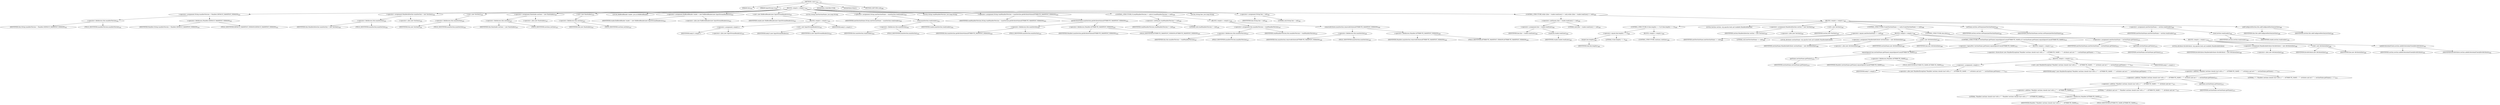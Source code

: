 digraph "&lt;init&gt;" {  
"1030" [label = <(METHOD,&lt;init&gt;)<SUB>451</SUB>> ]
"73" [label = <(PARAM,this)<SUB>451</SUB>> ]
"1031" [label = <(PARAM,InputStream is)<SUB>451</SUB>> ]
"1032" [label = <(BLOCK,&lt;empty&gt;,&lt;empty&gt;)<SUB>451</SUB>> ]
"1033" [label = <(&lt;operator&gt;.assignment,String manifestVersion = Manifest.DEFAULT_MANIFEST_VERSION)<SUB>431</SUB>> ]
"1034" [label = <(&lt;operator&gt;.fieldAccess,this.manifestVersion)<SUB>431</SUB>> ]
"1035" [label = <(IDENTIFIER,this,String manifestVersion = Manifest.DEFAULT_MANIFEST_VERSION)<SUB>431</SUB>> ]
"1036" [label = <(FIELD_IDENTIFIER,manifestVersion,manifestVersion)<SUB>431</SUB>> ]
"1037" [label = <(&lt;operator&gt;.fieldAccess,Manifest.DEFAULT_MANIFEST_VERSION)<SUB>431</SUB>> ]
"1038" [label = <(IDENTIFIER,Manifest,String manifestVersion = Manifest.DEFAULT_MANIFEST_VERSION)<SUB>431</SUB>> ]
"1039" [label = <(FIELD_IDENTIFIER,DEFAULT_MANIFEST_VERSION,DEFAULT_MANIFEST_VERSION)<SUB>431</SUB>> ]
"1040" [label = <(&lt;operator&gt;.assignment,Manifest$Section mainSection = new Section())<SUB>434</SUB>> ]
"1041" [label = <(&lt;operator&gt;.fieldAccess,this.mainSection)<SUB>434</SUB>> ]
"1042" [label = <(IDENTIFIER,this,Manifest$Section mainSection = new Section())<SUB>434</SUB>> ]
"1043" [label = <(FIELD_IDENTIFIER,mainSection,mainSection)<SUB>434</SUB>> ]
"1044" [label = <(&lt;operator&gt;.alloc,new Section())<SUB>434</SUB>> ]
"1045" [label = <(&lt;init&gt;,new Section())<SUB>434</SUB>> ]
"1046" [label = <(&lt;operator&gt;.fieldAccess,this.mainSection)<SUB>434</SUB>> ]
"1047" [label = <(IDENTIFIER,this,new Section())<SUB>434</SUB>> ]
"1048" [label = <(FIELD_IDENTIFIER,mainSection,mainSection)<SUB>434</SUB>> ]
"1049" [label = <(&lt;operator&gt;.assignment,Hashtable sections = new Hashtable())<SUB>437</SUB>> ]
"1050" [label = <(&lt;operator&gt;.fieldAccess,this.sections)<SUB>437</SUB>> ]
"1051" [label = <(IDENTIFIER,this,Hashtable sections = new Hashtable())<SUB>437</SUB>> ]
"1052" [label = <(FIELD_IDENTIFIER,sections,sections)<SUB>437</SUB>> ]
"1053" [label = <(&lt;operator&gt;.alloc,new Hashtable())<SUB>437</SUB>> ]
"1054" [label = <(&lt;init&gt;,new Hashtable())<SUB>437</SUB>> ]
"1055" [label = <(&lt;operator&gt;.fieldAccess,this.sections)<SUB>437</SUB>> ]
"1056" [label = <(IDENTIFIER,this,new Hashtable())<SUB>437</SUB>> ]
"1057" [label = <(FIELD_IDENTIFIER,sections,sections)<SUB>437</SUB>> ]
"65" [label = <(LOCAL,BufferedReader reader: java.io.BufferedReader)> ]
"1058" [label = <(&lt;operator&gt;.assignment,BufferedReader reader = new BufferedReader(new InputStreamReader(is)))<SUB>452</SUB>> ]
"1059" [label = <(IDENTIFIER,reader,BufferedReader reader = new BufferedReader(new InputStreamReader(is)))<SUB>452</SUB>> ]
"1060" [label = <(&lt;operator&gt;.alloc,new BufferedReader(new InputStreamReader(is)))<SUB>452</SUB>> ]
"1061" [label = <(&lt;init&gt;,new BufferedReader(new InputStreamReader(is)))<SUB>452</SUB>> ]
"64" [label = <(IDENTIFIER,reader,new BufferedReader(new InputStreamReader(is)))<SUB>452</SUB>> ]
"1062" [label = <(BLOCK,&lt;empty&gt;,&lt;empty&gt;)<SUB>452</SUB>> ]
"1063" [label = <(&lt;operator&gt;.assignment,&lt;empty&gt;)> ]
"1064" [label = <(IDENTIFIER,$obj13,&lt;empty&gt;)> ]
"1065" [label = <(&lt;operator&gt;.alloc,new InputStreamReader(is))<SUB>452</SUB>> ]
"1066" [label = <(&lt;init&gt;,new InputStreamReader(is))<SUB>452</SUB>> ]
"1067" [label = <(IDENTIFIER,$obj13,new InputStreamReader(is))> ]
"1068" [label = <(IDENTIFIER,is,new InputStreamReader(is))<SUB>452</SUB>> ]
"1069" [label = <(IDENTIFIER,$obj13,&lt;empty&gt;)> ]
"1070" [label = <(LOCAL,String nextSectionName: java.lang.String)> ]
"1071" [label = <(&lt;operator&gt;.assignment,String nextSectionName = mainSection.read(reader))<SUB>454</SUB>> ]
"1072" [label = <(IDENTIFIER,nextSectionName,String nextSectionName = mainSection.read(reader))<SUB>454</SUB>> ]
"1073" [label = <(read,mainSection.read(reader))<SUB>454</SUB>> ]
"1074" [label = <(&lt;operator&gt;.fieldAccess,this.mainSection)<SUB>454</SUB>> ]
"1075" [label = <(IDENTIFIER,this,mainSection.read(reader))<SUB>454</SUB>> ]
"1076" [label = <(FIELD_IDENTIFIER,mainSection,mainSection)<SUB>454</SUB>> ]
"1077" [label = <(IDENTIFIER,reader,mainSection.read(reader))<SUB>454</SUB>> ]
"1078" [label = <(LOCAL,String readManifestVersion: java.lang.String)> ]
"1079" [label = <(&lt;operator&gt;.assignment,String readManifestVersion = mainSection.getAttributeValue(ATTRIBUTE_MANIFEST_VERSION))<SUB>455</SUB>> ]
"1080" [label = <(IDENTIFIER,readManifestVersion,String readManifestVersion = mainSection.getAttributeValue(ATTRIBUTE_MANIFEST_VERSION))<SUB>455</SUB>> ]
"1081" [label = <(getAttributeValue,mainSection.getAttributeValue(ATTRIBUTE_MANIFEST_VERSION))<SUB>455</SUB>> ]
"1082" [label = <(&lt;operator&gt;.fieldAccess,this.mainSection)<SUB>455</SUB>> ]
"1083" [label = <(IDENTIFIER,this,mainSection.getAttributeValue(ATTRIBUTE_MANIFEST_VERSION))<SUB>455</SUB>> ]
"1084" [label = <(FIELD_IDENTIFIER,mainSection,mainSection)<SUB>455</SUB>> ]
"1085" [label = <(&lt;operator&gt;.fieldAccess,Manifest.ATTRIBUTE_MANIFEST_VERSION)<SUB>455</SUB>> ]
"1086" [label = <(IDENTIFIER,Manifest,mainSection.getAttributeValue(ATTRIBUTE_MANIFEST_VERSION))<SUB>455</SUB>> ]
"1087" [label = <(FIELD_IDENTIFIER,ATTRIBUTE_MANIFEST_VERSION,ATTRIBUTE_MANIFEST_VERSION)<SUB>455</SUB>> ]
"1088" [label = <(CONTROL_STRUCTURE,if (readManifestVersion != null),if (readManifestVersion != null))<SUB>456</SUB>> ]
"1089" [label = <(&lt;operator&gt;.notEquals,readManifestVersion != null)<SUB>456</SUB>> ]
"1090" [label = <(IDENTIFIER,readManifestVersion,readManifestVersion != null)<SUB>456</SUB>> ]
"1091" [label = <(LITERAL,null,readManifestVersion != null)<SUB>456</SUB>> ]
"1092" [label = <(BLOCK,&lt;empty&gt;,&lt;empty&gt;)<SUB>456</SUB>> ]
"1093" [label = <(&lt;operator&gt;.assignment,this.manifestVersion = readManifestVersion)<SUB>457</SUB>> ]
"1094" [label = <(&lt;operator&gt;.fieldAccess,this.manifestVersion)<SUB>457</SUB>> ]
"1095" [label = <(IDENTIFIER,this,this.manifestVersion = readManifestVersion)<SUB>457</SUB>> ]
"1096" [label = <(FIELD_IDENTIFIER,manifestVersion,manifestVersion)<SUB>457</SUB>> ]
"1097" [label = <(IDENTIFIER,readManifestVersion,this.manifestVersion = readManifestVersion)<SUB>457</SUB>> ]
"1098" [label = <(removeAttribute,mainSection.removeAttribute(ATTRIBUTE_MANIFEST_VERSION))<SUB>458</SUB>> ]
"1099" [label = <(&lt;operator&gt;.fieldAccess,this.mainSection)<SUB>458</SUB>> ]
"1100" [label = <(IDENTIFIER,this,mainSection.removeAttribute(ATTRIBUTE_MANIFEST_VERSION))<SUB>458</SUB>> ]
"1101" [label = <(FIELD_IDENTIFIER,mainSection,mainSection)<SUB>458</SUB>> ]
"1102" [label = <(&lt;operator&gt;.fieldAccess,Manifest.ATTRIBUTE_MANIFEST_VERSION)<SUB>458</SUB>> ]
"1103" [label = <(IDENTIFIER,Manifest,mainSection.removeAttribute(ATTRIBUTE_MANIFEST_VERSION))<SUB>458</SUB>> ]
"1104" [label = <(FIELD_IDENTIFIER,ATTRIBUTE_MANIFEST_VERSION,ATTRIBUTE_MANIFEST_VERSION)<SUB>458</SUB>> ]
"1105" [label = <(LOCAL,String line: java.lang.String)> ]
"1106" [label = <(&lt;operator&gt;.assignment,String line = null)<SUB>461</SUB>> ]
"1107" [label = <(IDENTIFIER,line,String line = null)<SUB>461</SUB>> ]
"1108" [label = <(LITERAL,null,String line = null)<SUB>461</SUB>> ]
"1109" [label = <(CONTROL_STRUCTURE,while ((line = reader.readLine()) != null),while ((line = reader.readLine()) != null))<SUB>462</SUB>> ]
"1110" [label = <(&lt;operator&gt;.notEquals,(line = reader.readLine()) != null)<SUB>462</SUB>> ]
"1111" [label = <(&lt;operator&gt;.assignment,line = reader.readLine())<SUB>462</SUB>> ]
"1112" [label = <(IDENTIFIER,line,line = reader.readLine())<SUB>462</SUB>> ]
"1113" [label = <(readLine,reader.readLine())<SUB>462</SUB>> ]
"1114" [label = <(IDENTIFIER,reader,reader.readLine())<SUB>462</SUB>> ]
"1115" [label = <(LITERAL,null,(line = reader.readLine()) != null)<SUB>462</SUB>> ]
"1116" [label = <(BLOCK,&lt;empty&gt;,&lt;empty&gt;)<SUB>462</SUB>> ]
"1117" [label = <(CONTROL_STRUCTURE,if (line.length() == 0),if (line.length() == 0))<SUB>463</SUB>> ]
"1118" [label = <(&lt;operator&gt;.equals,line.length() == 0)<SUB>463</SUB>> ]
"1119" [label = <(length,line.length())<SUB>463</SUB>> ]
"1120" [label = <(IDENTIFIER,line,line.length())<SUB>463</SUB>> ]
"1121" [label = <(LITERAL,0,line.length() == 0)<SUB>463</SUB>> ]
"1122" [label = <(BLOCK,&lt;empty&gt;,&lt;empty&gt;)<SUB>463</SUB>> ]
"1123" [label = <(CONTROL_STRUCTURE,continue;,continue;)<SUB>464</SUB>> ]
"67" [label = <(LOCAL,Section section: org.apache.tools.ant.taskdefs.Manifest$Section)> ]
"1124" [label = <(&lt;operator&gt;.assignment,Manifest$Section section = new Section())<SUB>467</SUB>> ]
"1125" [label = <(IDENTIFIER,section,Manifest$Section section = new Section())<SUB>467</SUB>> ]
"1126" [label = <(&lt;operator&gt;.alloc,new Section())<SUB>467</SUB>> ]
"1127" [label = <(&lt;init&gt;,new Section())<SUB>467</SUB>> ]
"66" [label = <(IDENTIFIER,section,new Section())<SUB>467</SUB>> ]
"1128" [label = <(CONTROL_STRUCTURE,if (nextSectionName == null),if (nextSectionName == null))<SUB>468</SUB>> ]
"1129" [label = <(&lt;operator&gt;.equals,nextSectionName == null)<SUB>468</SUB>> ]
"1130" [label = <(IDENTIFIER,nextSectionName,nextSectionName == null)<SUB>468</SUB>> ]
"1131" [label = <(LITERAL,null,nextSectionName == null)<SUB>468</SUB>> ]
"1132" [label = <(BLOCK,&lt;empty&gt;,&lt;empty&gt;)<SUB>468</SUB>> ]
"69" [label = <(LOCAL,Attribute sectionName: org.apache.tools.ant.taskdefs.Manifest$Attribute)> ]
"1133" [label = <(&lt;operator&gt;.assignment,Manifest$Attribute sectionName = new Attribute(line))<SUB>469</SUB>> ]
"1134" [label = <(IDENTIFIER,sectionName,Manifest$Attribute sectionName = new Attribute(line))<SUB>469</SUB>> ]
"1135" [label = <(&lt;operator&gt;.alloc,new Attribute(line))<SUB>469</SUB>> ]
"1136" [label = <(&lt;init&gt;,new Attribute(line))<SUB>469</SUB>> ]
"68" [label = <(IDENTIFIER,sectionName,new Attribute(line))<SUB>469</SUB>> ]
"1137" [label = <(IDENTIFIER,line,new Attribute(line))<SUB>469</SUB>> ]
"1138" [label = <(CONTROL_STRUCTURE,if (!sectionName.getName().equalsIgnoreCase(ATTRIBUTE_NAME)),if (!sectionName.getName().equalsIgnoreCase(ATTRIBUTE_NAME)))<SUB>470</SUB>> ]
"1139" [label = <(&lt;operator&gt;.logicalNot,!sectionName.getName().equalsIgnoreCase(ATTRIBUTE_NAME))<SUB>470</SUB>> ]
"1140" [label = <(equalsIgnoreCase,sectionName.getName().equalsIgnoreCase(ATTRIBUTE_NAME))<SUB>470</SUB>> ]
"1141" [label = <(getName,sectionName.getName())<SUB>470</SUB>> ]
"1142" [label = <(IDENTIFIER,sectionName,sectionName.getName())<SUB>470</SUB>> ]
"1143" [label = <(&lt;operator&gt;.fieldAccess,Manifest.ATTRIBUTE_NAME)<SUB>470</SUB>> ]
"1144" [label = <(IDENTIFIER,Manifest,sectionName.getName().equalsIgnoreCase(ATTRIBUTE_NAME))<SUB>470</SUB>> ]
"1145" [label = <(FIELD_IDENTIFIER,ATTRIBUTE_NAME,ATTRIBUTE_NAME)<SUB>470</SUB>> ]
"1146" [label = <(BLOCK,&lt;empty&gt;,&lt;empty&gt;)<SUB>470</SUB>> ]
"1147" [label = <(&lt;operator&gt;.throw,throw new ManifestException(&quot;Manifest sections should start with a \&quot;&quot; + ATTRIBUTE_NAME + &quot;\&quot; attribute and not \&quot;&quot; + sectionName.getName() + &quot;\&quot;&quot;);)<SUB>471</SUB>> ]
"1148" [label = <(BLOCK,&lt;empty&gt;,&lt;empty&gt;)<SUB>471</SUB>> ]
"1149" [label = <(&lt;operator&gt;.assignment,&lt;empty&gt;)> ]
"1150" [label = <(IDENTIFIER,$obj17,&lt;empty&gt;)> ]
"1151" [label = <(&lt;operator&gt;.alloc,new ManifestException(&quot;Manifest sections should start with a \&quot;&quot; + ATTRIBUTE_NAME + &quot;\&quot; attribute and not \&quot;&quot; + sectionName.getName() + &quot;\&quot;&quot;))<SUB>471</SUB>> ]
"1152" [label = <(&lt;init&gt;,new ManifestException(&quot;Manifest sections should start with a \&quot;&quot; + ATTRIBUTE_NAME + &quot;\&quot; attribute and not \&quot;&quot; + sectionName.getName() + &quot;\&quot;&quot;))<SUB>471</SUB>> ]
"1153" [label = <(IDENTIFIER,$obj17,new ManifestException(&quot;Manifest sections should start with a \&quot;&quot; + ATTRIBUTE_NAME + &quot;\&quot; attribute and not \&quot;&quot; + sectionName.getName() + &quot;\&quot;&quot;))> ]
"1154" [label = <(&lt;operator&gt;.addition,&quot;Manifest sections should start with a \&quot;&quot; + ATTRIBUTE_NAME + &quot;\&quot; attribute and not \&quot;&quot; + sectionName.getName() + &quot;\&quot;&quot;)<SUB>471</SUB>> ]
"1155" [label = <(&lt;operator&gt;.addition,&quot;Manifest sections should start with a \&quot;&quot; + ATTRIBUTE_NAME + &quot;\&quot; attribute and not \&quot;&quot; + sectionName.getName())<SUB>471</SUB>> ]
"1156" [label = <(&lt;operator&gt;.addition,&quot;Manifest sections should start with a \&quot;&quot; + ATTRIBUTE_NAME + &quot;\&quot; attribute and not \&quot;&quot;)<SUB>471</SUB>> ]
"1157" [label = <(&lt;operator&gt;.addition,&quot;Manifest sections should start with a \&quot;&quot; + ATTRIBUTE_NAME)<SUB>471</SUB>> ]
"1158" [label = <(LITERAL,&quot;Manifest sections should start with a \&quot;&quot;,&quot;Manifest sections should start with a \&quot;&quot; + ATTRIBUTE_NAME)<SUB>471</SUB>> ]
"1159" [label = <(&lt;operator&gt;.fieldAccess,Manifest.ATTRIBUTE_NAME)<SUB>471</SUB>> ]
"1160" [label = <(IDENTIFIER,Manifest,&quot;Manifest sections should start with a \&quot;&quot; + ATTRIBUTE_NAME)<SUB>471</SUB>> ]
"1161" [label = <(FIELD_IDENTIFIER,ATTRIBUTE_NAME,ATTRIBUTE_NAME)<SUB>471</SUB>> ]
"1162" [label = <(LITERAL,&quot;\&quot; attribute and not \&quot;&quot;,&quot;Manifest sections should start with a \&quot;&quot; + ATTRIBUTE_NAME + &quot;\&quot; attribute and not \&quot;&quot;)<SUB>472</SUB>> ]
"1163" [label = <(getName,sectionName.getName())<SUB>472</SUB>> ]
"1164" [label = <(IDENTIFIER,sectionName,sectionName.getName())<SUB>472</SUB>> ]
"1165" [label = <(LITERAL,&quot;\&quot;&quot;,&quot;Manifest sections should start with a \&quot;&quot; + ATTRIBUTE_NAME + &quot;\&quot; attribute and not \&quot;&quot; + sectionName.getName() + &quot;\&quot;&quot;)<SUB>472</SUB>> ]
"1166" [label = <(IDENTIFIER,$obj17,&lt;empty&gt;)> ]
"1167" [label = <(&lt;operator&gt;.assignment,nextSectionName = sectionName.getValue())<SUB>474</SUB>> ]
"1168" [label = <(IDENTIFIER,nextSectionName,nextSectionName = sectionName.getValue())<SUB>474</SUB>> ]
"1169" [label = <(getValue,sectionName.getValue())<SUB>474</SUB>> ]
"1170" [label = <(IDENTIFIER,sectionName,sectionName.getValue())<SUB>474</SUB>> ]
"1171" [label = <(CONTROL_STRUCTURE,else,else)<SUB>476</SUB>> ]
"1172" [label = <(BLOCK,&lt;empty&gt;,&lt;empty&gt;)<SUB>476</SUB>> ]
"71" [label = <(LOCAL,Attribute firstAttribute: org.apache.tools.ant.taskdefs.Manifest$Attribute)> ]
"1173" [label = <(&lt;operator&gt;.assignment,Manifest$Attribute firstAttribute = new Attribute(line))<SUB>480</SUB>> ]
"1174" [label = <(IDENTIFIER,firstAttribute,Manifest$Attribute firstAttribute = new Attribute(line))<SUB>480</SUB>> ]
"1175" [label = <(&lt;operator&gt;.alloc,new Attribute(line))<SUB>480</SUB>> ]
"1176" [label = <(&lt;init&gt;,new Attribute(line))<SUB>480</SUB>> ]
"70" [label = <(IDENTIFIER,firstAttribute,new Attribute(line))<SUB>480</SUB>> ]
"1177" [label = <(IDENTIFIER,line,new Attribute(line))<SUB>480</SUB>> ]
"1178" [label = <(addAttributeAndCheck,section.addAttributeAndCheck(firstAttribute))<SUB>481</SUB>> ]
"1179" [label = <(IDENTIFIER,section,section.addAttributeAndCheck(firstAttribute))<SUB>481</SUB>> ]
"1180" [label = <(IDENTIFIER,firstAttribute,section.addAttributeAndCheck(firstAttribute))<SUB>481</SUB>> ]
"1181" [label = <(setName,section.setName(nextSectionName))<SUB>484</SUB>> ]
"1182" [label = <(IDENTIFIER,section,section.setName(nextSectionName))<SUB>484</SUB>> ]
"1183" [label = <(IDENTIFIER,nextSectionName,section.setName(nextSectionName))<SUB>484</SUB>> ]
"1184" [label = <(&lt;operator&gt;.assignment,nextSectionName = section.read(reader))<SUB>485</SUB>> ]
"1185" [label = <(IDENTIFIER,nextSectionName,nextSectionName = section.read(reader))<SUB>485</SUB>> ]
"1186" [label = <(read,section.read(reader))<SUB>485</SUB>> ]
"1187" [label = <(IDENTIFIER,section,section.read(reader))<SUB>485</SUB>> ]
"1188" [label = <(IDENTIFIER,reader,section.read(reader))<SUB>485</SUB>> ]
"1189" [label = <(addConfiguredSection,this.addConfiguredSection(section))<SUB>486</SUB>> ]
"72" [label = <(IDENTIFIER,this,this.addConfiguredSection(section))<SUB>486</SUB>> ]
"1190" [label = <(IDENTIFIER,section,this.addConfiguredSection(section))<SUB>486</SUB>> ]
"1191" [label = <(MODIFIER,CONSTRUCTOR)> ]
"1192" [label = <(MODIFIER,PUBLIC)> ]
"1193" [label = <(METHOD_RETURN,void)<SUB>488</SUB>> ]
  "1030" -> "73" 
  "1030" -> "1031" 
  "1030" -> "1032" 
  "1030" -> "1191" 
  "1030" -> "1192" 
  "1030" -> "1193" 
  "1032" -> "1033" 
  "1032" -> "1040" 
  "1032" -> "1045" 
  "1032" -> "1049" 
  "1032" -> "1054" 
  "1032" -> "65" 
  "1032" -> "1058" 
  "1032" -> "1061" 
  "1032" -> "1070" 
  "1032" -> "1071" 
  "1032" -> "1078" 
  "1032" -> "1079" 
  "1032" -> "1088" 
  "1032" -> "1105" 
  "1032" -> "1106" 
  "1032" -> "1109" 
  "1033" -> "1034" 
  "1033" -> "1037" 
  "1034" -> "1035" 
  "1034" -> "1036" 
  "1037" -> "1038" 
  "1037" -> "1039" 
  "1040" -> "1041" 
  "1040" -> "1044" 
  "1041" -> "1042" 
  "1041" -> "1043" 
  "1045" -> "1046" 
  "1046" -> "1047" 
  "1046" -> "1048" 
  "1049" -> "1050" 
  "1049" -> "1053" 
  "1050" -> "1051" 
  "1050" -> "1052" 
  "1054" -> "1055" 
  "1055" -> "1056" 
  "1055" -> "1057" 
  "1058" -> "1059" 
  "1058" -> "1060" 
  "1061" -> "64" 
  "1061" -> "1062" 
  "1062" -> "1063" 
  "1062" -> "1066" 
  "1062" -> "1069" 
  "1063" -> "1064" 
  "1063" -> "1065" 
  "1066" -> "1067" 
  "1066" -> "1068" 
  "1071" -> "1072" 
  "1071" -> "1073" 
  "1073" -> "1074" 
  "1073" -> "1077" 
  "1074" -> "1075" 
  "1074" -> "1076" 
  "1079" -> "1080" 
  "1079" -> "1081" 
  "1081" -> "1082" 
  "1081" -> "1085" 
  "1082" -> "1083" 
  "1082" -> "1084" 
  "1085" -> "1086" 
  "1085" -> "1087" 
  "1088" -> "1089" 
  "1088" -> "1092" 
  "1089" -> "1090" 
  "1089" -> "1091" 
  "1092" -> "1093" 
  "1092" -> "1098" 
  "1093" -> "1094" 
  "1093" -> "1097" 
  "1094" -> "1095" 
  "1094" -> "1096" 
  "1098" -> "1099" 
  "1098" -> "1102" 
  "1099" -> "1100" 
  "1099" -> "1101" 
  "1102" -> "1103" 
  "1102" -> "1104" 
  "1106" -> "1107" 
  "1106" -> "1108" 
  "1109" -> "1110" 
  "1109" -> "1116" 
  "1110" -> "1111" 
  "1110" -> "1115" 
  "1111" -> "1112" 
  "1111" -> "1113" 
  "1113" -> "1114" 
  "1116" -> "1117" 
  "1116" -> "67" 
  "1116" -> "1124" 
  "1116" -> "1127" 
  "1116" -> "1128" 
  "1116" -> "1181" 
  "1116" -> "1184" 
  "1116" -> "1189" 
  "1117" -> "1118" 
  "1117" -> "1122" 
  "1118" -> "1119" 
  "1118" -> "1121" 
  "1119" -> "1120" 
  "1122" -> "1123" 
  "1124" -> "1125" 
  "1124" -> "1126" 
  "1127" -> "66" 
  "1128" -> "1129" 
  "1128" -> "1132" 
  "1128" -> "1171" 
  "1129" -> "1130" 
  "1129" -> "1131" 
  "1132" -> "69" 
  "1132" -> "1133" 
  "1132" -> "1136" 
  "1132" -> "1138" 
  "1132" -> "1167" 
  "1133" -> "1134" 
  "1133" -> "1135" 
  "1136" -> "68" 
  "1136" -> "1137" 
  "1138" -> "1139" 
  "1138" -> "1146" 
  "1139" -> "1140" 
  "1140" -> "1141" 
  "1140" -> "1143" 
  "1141" -> "1142" 
  "1143" -> "1144" 
  "1143" -> "1145" 
  "1146" -> "1147" 
  "1147" -> "1148" 
  "1148" -> "1149" 
  "1148" -> "1152" 
  "1148" -> "1166" 
  "1149" -> "1150" 
  "1149" -> "1151" 
  "1152" -> "1153" 
  "1152" -> "1154" 
  "1154" -> "1155" 
  "1154" -> "1165" 
  "1155" -> "1156" 
  "1155" -> "1163" 
  "1156" -> "1157" 
  "1156" -> "1162" 
  "1157" -> "1158" 
  "1157" -> "1159" 
  "1159" -> "1160" 
  "1159" -> "1161" 
  "1163" -> "1164" 
  "1167" -> "1168" 
  "1167" -> "1169" 
  "1169" -> "1170" 
  "1171" -> "1172" 
  "1172" -> "71" 
  "1172" -> "1173" 
  "1172" -> "1176" 
  "1172" -> "1178" 
  "1173" -> "1174" 
  "1173" -> "1175" 
  "1176" -> "70" 
  "1176" -> "1177" 
  "1178" -> "1179" 
  "1178" -> "1180" 
  "1181" -> "1182" 
  "1181" -> "1183" 
  "1184" -> "1185" 
  "1184" -> "1186" 
  "1186" -> "1187" 
  "1186" -> "1188" 
  "1189" -> "72" 
  "1189" -> "1190" 
}
